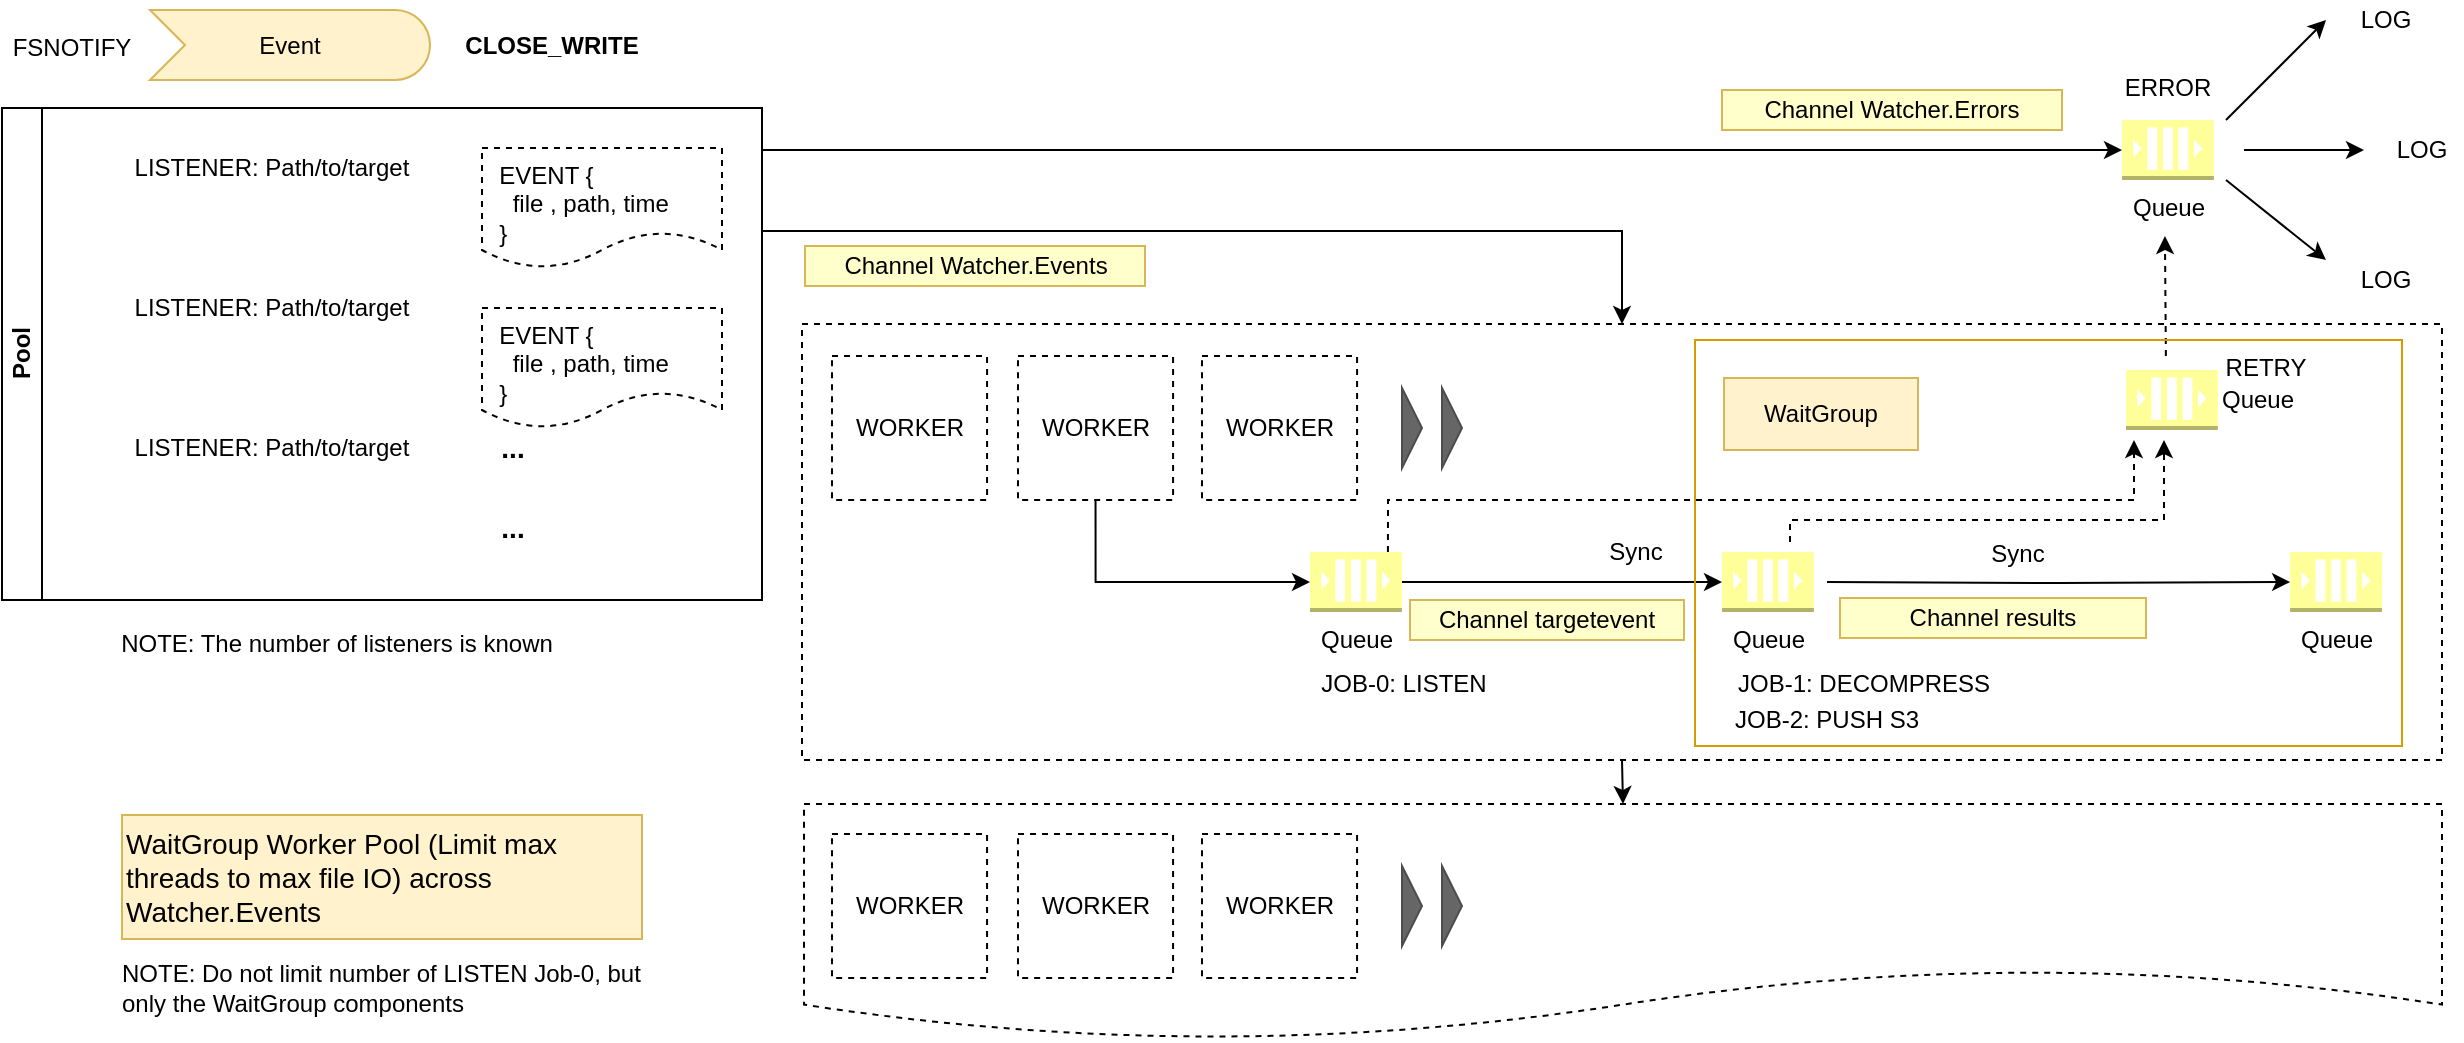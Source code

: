 <mxfile version="13.7.5" type="google"><diagram id="DxxWuYDI9eI6cgFBsnyQ" name="Page-1"><mxGraphModel dx="1264" dy="936" grid="1" gridSize="10" guides="1" tooltips="1" connect="1" arrows="1" fold="1" page="1" pageScale="1" pageWidth="1654" pageHeight="1169" math="0" shadow="0"><root><mxCell id="0"/><mxCell id="1" parent="0"/><mxCell id="ur7DVUvunK1sL5p3d5rt-17" style="edgeStyle=orthogonalEdgeStyle;rounded=0;orthogonalLoop=1;jettySize=auto;html=1;exitX=0.5;exitY=1;exitDx=0;exitDy=0;entryX=0.5;entryY=0;entryDx=0;entryDy=0;" parent="1" source="Nj29ORURH4602lycPHdE-22" target="ur7DVUvunK1sL5p3d5rt-5" edge="1"><mxGeometry relative="1" as="geometry"/></mxCell><mxCell id="Nj29ORURH4602lycPHdE-22" value="" style="rounded=0;whiteSpace=wrap;html=1;dashed=1;" parent="1" vertex="1"><mxGeometry x="530" y="392" width="820" height="218" as="geometry"/></mxCell><mxCell id="Nj29ORURH4602lycPHdE-23" style="edgeStyle=orthogonalEdgeStyle;rounded=0;orthogonalLoop=1;jettySize=auto;html=1;exitX=1;exitY=0.25;exitDx=0;exitDy=0;entryX=0.5;entryY=0;entryDx=0;entryDy=0;" parent="1" source="Nj29ORURH4602lycPHdE-8" target="Nj29ORURH4602lycPHdE-22" edge="1"><mxGeometry relative="1" as="geometry"/></mxCell><mxCell id="Nj29ORURH4602lycPHdE-36" style="edgeStyle=orthogonalEdgeStyle;rounded=0;orthogonalLoop=1;jettySize=auto;html=1;exitX=1;exitY=0;exitDx=0;exitDy=0;entryX=0;entryY=0.5;entryDx=0;entryDy=0;entryPerimeter=0;" parent="1" source="Nj29ORURH4602lycPHdE-8" target="Nj29ORURH4602lycPHdE-58" edge="1"><mxGeometry relative="1" as="geometry"><mxPoint x="1310" y="245" as="targetPoint"/><Array as="points"><mxPoint x="510" y="305"/></Array></mxGeometry></mxCell><mxCell id="Nj29ORURH4602lycPHdE-8" value="Pool" style="swimlane;html=1;horizontal=0;startSize=20;" parent="1" vertex="1"><mxGeometry x="130" y="284" width="380" height="246" as="geometry"/></mxCell><mxCell id="Nj29ORURH4602lycPHdE-9" value="&amp;nbsp; EVENT {&lt;br&gt;&amp;nbsp;&amp;nbsp;&amp;nbsp; file , path, time&lt;br&gt;&amp;nbsp; }" style="shape=document;whiteSpace=wrap;html=1;boundedLbl=1;dashed=1;align=left;verticalAlign=top;" parent="Nj29ORURH4602lycPHdE-8" vertex="1"><mxGeometry x="240" y="20" width="120" height="60" as="geometry"/></mxCell><mxCell id="Nj29ORURH4602lycPHdE-13" value="&lt;font style=&quot;font-size: 14px&quot;&gt;&lt;b&gt;...&lt;/b&gt;&lt;/font&gt;" style="text;html=1;align=center;verticalAlign=middle;resizable=0;points=[];autosize=1;" parent="Nj29ORURH4602lycPHdE-8" vertex="1"><mxGeometry x="240" y="160" width="30" height="20" as="geometry"/></mxCell><mxCell id="Nj29ORURH4602lycPHdE-15" value="LISTENER: Path/to/target" style="text;html=1;strokeColor=none;fillColor=none;align=center;verticalAlign=middle;whiteSpace=wrap;rounded=0;dashed=1;" parent="Nj29ORURH4602lycPHdE-8" vertex="1"><mxGeometry x="40" y="20" width="190" height="20" as="geometry"/></mxCell><mxCell id="Nj29ORURH4602lycPHdE-16" value="LISTENER: Path/to/target" style="text;html=1;strokeColor=none;fillColor=none;align=center;verticalAlign=middle;whiteSpace=wrap;rounded=0;dashed=1;" parent="Nj29ORURH4602lycPHdE-8" vertex="1"><mxGeometry x="40" y="90" width="190" height="20" as="geometry"/></mxCell><mxCell id="Nj29ORURH4602lycPHdE-17" value="LISTENER: Path/to/target" style="text;html=1;strokeColor=none;fillColor=none;align=center;verticalAlign=middle;whiteSpace=wrap;rounded=0;dashed=1;" parent="Nj29ORURH4602lycPHdE-8" vertex="1"><mxGeometry x="40" y="160" width="190" height="20" as="geometry"/></mxCell><mxCell id="Nj29ORURH4602lycPHdE-19" value="&lt;font style=&quot;font-size: 14px&quot;&gt;&lt;b&gt;...&lt;/b&gt;&lt;/font&gt;" style="text;html=1;align=center;verticalAlign=middle;resizable=0;points=[];autosize=1;" parent="Nj29ORURH4602lycPHdE-8" vertex="1"><mxGeometry x="240" y="200" width="30" height="20" as="geometry"/></mxCell><mxCell id="Nj29ORURH4602lycPHdE-32" value="&amp;nbsp; EVENT {&lt;br&gt;&amp;nbsp;&amp;nbsp;&amp;nbsp; file , path, time&lt;br&gt;&amp;nbsp; }" style="shape=document;whiteSpace=wrap;html=1;boundedLbl=1;dashed=1;align=left;verticalAlign=top;" parent="Nj29ORURH4602lycPHdE-8" vertex="1"><mxGeometry x="240" y="100" width="120" height="60" as="geometry"/></mxCell><mxCell id="AVGsMBjydCBOtf7g-ODe-2" style="edgeStyle=orthogonalEdgeStyle;rounded=0;orthogonalLoop=1;jettySize=auto;html=1;exitX=0.5;exitY=1;exitDx=0;exitDy=0;entryX=0;entryY=0.5;entryDx=0;entryDy=0;entryPerimeter=0;" parent="1" source="Nj29ORURH4602lycPHdE-25" target="Nj29ORURH4602lycPHdE-28" edge="1"><mxGeometry relative="1" as="geometry"/></mxCell><mxCell id="Nj29ORURH4602lycPHdE-25" value="WORKER" style="rounded=0;whiteSpace=wrap;html=1;dashed=1;" parent="1" vertex="1"><mxGeometry x="638" y="408" width="77.54" height="72" as="geometry"/></mxCell><mxCell id="AVGsMBjydCBOtf7g-ODe-3" style="edgeStyle=orthogonalEdgeStyle;rounded=0;orthogonalLoop=1;jettySize=auto;html=1;exitX=1;exitY=0.5;exitDx=0;exitDy=0;exitPerimeter=0;entryX=0;entryY=0.5;entryDx=0;entryDy=0;entryPerimeter=0;" parent="1" source="Nj29ORURH4602lycPHdE-28" target="Nj29ORURH4602lycPHdE-46" edge="1"><mxGeometry relative="1" as="geometry"/></mxCell><mxCell id="QDVXEeXAjDUbMPCzoTuT-4" style="edgeStyle=orthogonalEdgeStyle;rounded=0;orthogonalLoop=1;jettySize=auto;html=1;exitX=0.5;exitY=0;exitDx=0;exitDy=0;exitPerimeter=0;dashed=1;" edge="1" parent="1"><mxGeometry relative="1" as="geometry"><mxPoint x="1196" y="450" as="targetPoint"/><mxPoint x="822.97" y="506" as="sourcePoint"/><Array as="points"><mxPoint x="823" y="480"/><mxPoint x="1196" y="480"/></Array></mxGeometry></mxCell><mxCell id="Nj29ORURH4602lycPHdE-28" value="Queue" style="outlineConnect=0;dashed=0;verticalLabelPosition=bottom;verticalAlign=top;align=center;html=1;shape=mxgraph.aws3.queue;gradientColor=none;fillColor=#FFFF99;" parent="1" vertex="1"><mxGeometry x="784" y="506" width="45.94" height="30" as="geometry"/></mxCell><mxCell id="Nj29ORURH4602lycPHdE-29" value="Event" style="html=1;outlineConnect=0;whiteSpace=wrap;fillColor=#fff2cc;shape=mxgraph.archimate3.event;strokeColor=#d6b656;" parent="1" vertex="1"><mxGeometry x="204" y="235" width="140" height="35" as="geometry"/></mxCell><mxCell id="Nj29ORURH4602lycPHdE-30" value="FSNOTIFY" style="text;html=1;strokeColor=none;fillColor=none;align=center;verticalAlign=middle;whiteSpace=wrap;rounded=0;dashed=1;" parent="1" vertex="1"><mxGeometry x="145" y="244" width="40" height="20" as="geometry"/></mxCell><mxCell id="Nj29ORURH4602lycPHdE-31" value="&lt;b&gt;CLOSE_WRITE&lt;/b&gt;" style="text;html=1;strokeColor=none;fillColor=none;align=center;verticalAlign=middle;whiteSpace=wrap;rounded=0;dashed=1;" parent="1" vertex="1"><mxGeometry x="385" y="242.5" width="40" height="20" as="geometry"/></mxCell><mxCell id="Nj29ORURH4602lycPHdE-35" value="Channel Watcher.Events" style="text;html=1;strokeColor=#d6b656;align=center;verticalAlign=middle;whiteSpace=wrap;rounded=0;fillColor=#FFFFCC;" parent="1" vertex="1"><mxGeometry x="531.5" y="353" width="170" height="20" as="geometry"/></mxCell><mxCell id="Nj29ORURH4602lycPHdE-38" value="" style="endArrow=classic;html=1;" parent="1" edge="1"><mxGeometry width="50" height="50" relative="1" as="geometry"><mxPoint x="1242" y="290" as="sourcePoint"/><mxPoint x="1292" y="240" as="targetPoint"/></mxGeometry></mxCell><mxCell id="Nj29ORURH4602lycPHdE-39" value="" style="endArrow=classic;html=1;" parent="1" edge="1"><mxGeometry width="50" height="50" relative="1" as="geometry"><mxPoint x="1251" y="305" as="sourcePoint"/><mxPoint x="1311" y="305" as="targetPoint"/></mxGeometry></mxCell><mxCell id="Nj29ORURH4602lycPHdE-40" value="" style="endArrow=classic;html=1;" parent="1" edge="1"><mxGeometry width="50" height="50" relative="1" as="geometry"><mxPoint x="1242" y="320" as="sourcePoint"/><mxPoint x="1292" y="360" as="targetPoint"/></mxGeometry></mxCell><mxCell id="Nj29ORURH4602lycPHdE-41" value="LOG" style="text;html=1;strokeColor=none;fillColor=none;align=center;verticalAlign=middle;whiteSpace=wrap;rounded=0;dashed=1;" parent="1" vertex="1"><mxGeometry x="1302" y="230" width="40" height="20" as="geometry"/></mxCell><mxCell id="Nj29ORURH4602lycPHdE-42" value="LOG" style="text;html=1;strokeColor=none;fillColor=none;align=center;verticalAlign=middle;whiteSpace=wrap;rounded=0;dashed=1;" parent="1" vertex="1"><mxGeometry x="1302" y="360" width="40" height="20" as="geometry"/></mxCell><mxCell id="Nj29ORURH4602lycPHdE-43" value="LOG" style="text;html=1;strokeColor=none;fillColor=none;align=center;verticalAlign=middle;whiteSpace=wrap;rounded=0;dashed=1;" parent="1" vertex="1"><mxGeometry x="1320" y="295" width="40" height="20" as="geometry"/></mxCell><mxCell id="Nj29ORURH4602lycPHdE-44" value="Channel Watcher.Errors" style="text;html=1;strokeColor=#d6b656;align=center;verticalAlign=middle;whiteSpace=wrap;rounded=0;fillColor=#FFFFCC;" parent="1" vertex="1"><mxGeometry x="990" y="275" width="170" height="20" as="geometry"/></mxCell><mxCell id="Nj29ORURH4602lycPHdE-48" style="edgeStyle=orthogonalEdgeStyle;rounded=0;orthogonalLoop=1;jettySize=auto;html=1;entryX=0;entryY=0.5;entryDx=0;entryDy=0;entryPerimeter=0;" parent="1" edge="1" target="Nj29ORURH4602lycPHdE-47"><mxGeometry relative="1" as="geometry"><mxPoint x="1196" y="521" as="targetPoint"/><mxPoint x="1042.5" y="521" as="sourcePoint"/></mxGeometry></mxCell><mxCell id="Nj29ORURH4602lycPHdE-52" style="edgeStyle=orthogonalEdgeStyle;rounded=0;orthogonalLoop=1;jettySize=auto;html=1;dashed=1;" parent="1" edge="1"><mxGeometry relative="1" as="geometry"><mxPoint x="1211" y="450" as="targetPoint"/><Array as="points"><mxPoint x="1024" y="490"/><mxPoint x="1211" y="490"/></Array><mxPoint x="1024" y="501" as="sourcePoint"/></mxGeometry></mxCell><mxCell id="Nj29ORURH4602lycPHdE-46" value="Queue" style="outlineConnect=0;dashed=0;verticalLabelPosition=bottom;verticalAlign=top;align=center;html=1;shape=mxgraph.aws3.queue;gradientColor=none;fillColor=#FFFF99;" parent="1" vertex="1"><mxGeometry x="990" y="506" width="45.94" height="30" as="geometry"/></mxCell><mxCell id="Nj29ORURH4602lycPHdE-47" value="Queue" style="outlineConnect=0;dashed=0;verticalLabelPosition=bottom;verticalAlign=top;align=center;html=1;shape=mxgraph.aws3.queue;gradientColor=none;fillColor=#FFFF99;" parent="1" vertex="1"><mxGeometry x="1274.06" y="506" width="45.94" height="30" as="geometry"/></mxCell><mxCell id="Nj29ORURH4602lycPHdE-49" value="JOB-1: DECOMPRESS" style="text;html=1;strokeColor=none;fillColor=none;align=center;verticalAlign=middle;whiteSpace=wrap;rounded=0;dashed=1;" parent="1" vertex="1"><mxGeometry x="990" y="562" width="142" height="20" as="geometry"/></mxCell><mxCell id="Nj29ORURH4602lycPHdE-50" value="JOB-2: PUSH S3" style="text;html=1;strokeColor=none;fillColor=none;align=center;verticalAlign=middle;whiteSpace=wrap;rounded=0;dashed=1;" parent="1" vertex="1"><mxGeometry x="981" y="580" width="123" height="20" as="geometry"/></mxCell><mxCell id="Nj29ORURH4602lycPHdE-54" value="Sync" style="text;html=1;strokeColor=none;fillColor=none;align=center;verticalAlign=middle;whiteSpace=wrap;rounded=0;dashed=1;" parent="1" vertex="1"><mxGeometry x="927" y="496" width="40" height="20" as="geometry"/></mxCell><mxCell id="Nj29ORURH4602lycPHdE-55" value="Sync" style="text;html=1;strokeColor=none;fillColor=none;align=center;verticalAlign=middle;whiteSpace=wrap;rounded=0;dashed=1;" parent="1" vertex="1"><mxGeometry x="1118.47" y="497" width="40" height="20" as="geometry"/></mxCell><mxCell id="Nj29ORURH4602lycPHdE-56" value="" style="triangle;whiteSpace=wrap;html=1;align=left;fillColor=#666666;strokeColor=#4D4D4D;" parent="1" vertex="1"><mxGeometry x="830" y="424" width="10" height="40" as="geometry"/></mxCell><mxCell id="Nj29ORURH4602lycPHdE-57" value="" style="triangle;whiteSpace=wrap;html=1;align=left;fillColor=#666666;strokeColor=#4D4D4D;" parent="1" vertex="1"><mxGeometry x="850" y="424" width="10" height="40" as="geometry"/></mxCell><mxCell id="Nj29ORURH4602lycPHdE-58" value="Queue" style="outlineConnect=0;dashed=0;verticalLabelPosition=bottom;verticalAlign=top;align=center;html=1;shape=mxgraph.aws3.queue;gradientColor=none;fillColor=#FFFF99;" parent="1" vertex="1"><mxGeometry x="1190" y="290" width="45.94" height="30" as="geometry"/></mxCell><mxCell id="Nj29ORURH4602lycPHdE-59" value="ERROR" style="text;html=1;strokeColor=none;fillColor=none;align=center;verticalAlign=middle;whiteSpace=wrap;rounded=0;" parent="1" vertex="1"><mxGeometry x="1192.97" y="264" width="40" height="20" as="geometry"/></mxCell><mxCell id="Nj29ORURH4602lycPHdE-64" value="RETRY" style="text;html=1;strokeColor=none;fillColor=none;align=center;verticalAlign=middle;whiteSpace=wrap;rounded=0;" parent="1" vertex="1"><mxGeometry x="1241.97" y="404" width="40" height="20" as="geometry"/></mxCell><mxCell id="Nj29ORURH4602lycPHdE-65" value="Queue" style="outlineConnect=0;dashed=0;verticalLabelPosition=middle;verticalAlign=middle;align=left;html=1;shape=mxgraph.aws3.queue;gradientColor=none;fillColor=#FFFF99;labelPosition=right;" parent="1" vertex="1"><mxGeometry x="1192" y="415" width="45.94" height="30" as="geometry"/></mxCell><mxCell id="AVGsMBjydCBOtf7g-ODe-1" value="JOB-0: LISTEN" style="text;html=1;strokeColor=none;fillColor=none;align=center;verticalAlign=middle;whiteSpace=wrap;rounded=0;dashed=1;" parent="1" vertex="1"><mxGeometry x="760" y="562" width="142" height="20" as="geometry"/></mxCell><mxCell id="AVGsMBjydCBOtf7g-ODe-4" value="Channel targetevent" style="text;html=1;strokeColor=#d6b656;align=center;verticalAlign=middle;whiteSpace=wrap;rounded=0;fillColor=#FFFFCC;" parent="1" vertex="1"><mxGeometry x="834" y="530" width="137" height="20" as="geometry"/></mxCell><mxCell id="AVGsMBjydCBOtf7g-ODe-6" value="Channel results" style="text;html=1;strokeColor=#d6b656;align=center;verticalAlign=middle;whiteSpace=wrap;rounded=0;fillColor=#FFFFCC;" parent="1" vertex="1"><mxGeometry x="1049" y="529" width="153" height="20" as="geometry"/></mxCell><mxCell id="ur7DVUvunK1sL5p3d5rt-1" value="&lt;font style=&quot;font-size: 14px&quot;&gt;WaitGroup Worker Pool (Limit max threads to max file IO) across Watcher.Events&lt;br&gt;&lt;/font&gt;" style="text;html=1;strokeColor=#d6b656;fillColor=#fff2cc;align=left;verticalAlign=middle;whiteSpace=wrap;rounded=0;" parent="1" vertex="1"><mxGeometry x="190" y="637.5" width="260" height="62" as="geometry"/></mxCell><mxCell id="ur7DVUvunK1sL5p3d5rt-2" value="WaitGroup" style="text;html=1;strokeColor=#d6b656;fillColor=#fff2cc;align=center;verticalAlign=middle;whiteSpace=wrap;rounded=0;" parent="1" vertex="1"><mxGeometry x="991" y="419" width="97" height="36" as="geometry"/></mxCell><mxCell id="ur7DVUvunK1sL5p3d5rt-5" value="" style="shape=document;whiteSpace=wrap;html=1;boundedLbl=1;fillColor=none;align=left;dashed=1;" parent="1" vertex="1"><mxGeometry x="531" y="632" width="819" height="118" as="geometry"/></mxCell><mxCell id="ur7DVUvunK1sL5p3d5rt-16" value="NOTE: The number of listeners is known" style="text;html=1;strokeColor=none;fillColor=none;align=center;verticalAlign=middle;whiteSpace=wrap;rounded=0;dashed=1;" parent="1" vertex="1"><mxGeometry x="160" y="542" width="275" height="20" as="geometry"/></mxCell><mxCell id="ur7DVUvunK1sL5p3d5rt-18" value="NOTE: Do not limit number of LISTEN Job-0, but only the WaitGroup components" style="text;html=1;strokeColor=none;fillColor=none;align=left;verticalAlign=middle;whiteSpace=wrap;rounded=0;dashed=1;" parent="1" vertex="1"><mxGeometry x="187.5" y="713.5" width="269" height="20" as="geometry"/></mxCell><mxCell id="QDVXEeXAjDUbMPCzoTuT-1" value="WORKER" style="rounded=0;whiteSpace=wrap;html=1;dashed=1;" vertex="1" parent="1"><mxGeometry x="545" y="408" width="77.54" height="72" as="geometry"/></mxCell><mxCell id="QDVXEeXAjDUbMPCzoTuT-2" value="WORKER" style="rounded=0;whiteSpace=wrap;html=1;dashed=1;" vertex="1" parent="1"><mxGeometry x="730" y="408" width="77.54" height="72" as="geometry"/></mxCell><mxCell id="QDVXEeXAjDUbMPCzoTuT-5" value="WORKER" style="rounded=0;whiteSpace=wrap;html=1;dashed=1;" vertex="1" parent="1"><mxGeometry x="638" y="647" width="77.54" height="72" as="geometry"/></mxCell><mxCell id="QDVXEeXAjDUbMPCzoTuT-6" value="" style="triangle;whiteSpace=wrap;html=1;align=left;fillColor=#666666;strokeColor=#4D4D4D;" vertex="1" parent="1"><mxGeometry x="830" y="663" width="10" height="40" as="geometry"/></mxCell><mxCell id="QDVXEeXAjDUbMPCzoTuT-7" value="" style="triangle;whiteSpace=wrap;html=1;align=left;fillColor=#666666;strokeColor=#4D4D4D;" vertex="1" parent="1"><mxGeometry x="850" y="663" width="10" height="40" as="geometry"/></mxCell><mxCell id="QDVXEeXAjDUbMPCzoTuT-8" value="WORKER" style="rounded=0;whiteSpace=wrap;html=1;dashed=1;" vertex="1" parent="1"><mxGeometry x="545" y="647" width="77.54" height="72" as="geometry"/></mxCell><mxCell id="QDVXEeXAjDUbMPCzoTuT-9" value="WORKER" style="rounded=0;whiteSpace=wrap;html=1;dashed=1;" vertex="1" parent="1"><mxGeometry x="730" y="647" width="77.54" height="72" as="geometry"/></mxCell><mxCell id="QDVXEeXAjDUbMPCzoTuT-10" value="" style="endArrow=classic;html=1;dashed=1;" edge="1" parent="1"><mxGeometry width="50" height="50" relative="1" as="geometry"><mxPoint x="1211.94" y="408" as="sourcePoint"/><mxPoint x="1211.47" y="348" as="targetPoint"/></mxGeometry></mxCell><mxCell id="QDVXEeXAjDUbMPCzoTuT-11" value="" style="rounded=0;whiteSpace=wrap;html=1;align=left;strokeColor=#d79b00;fillColor=none;" vertex="1" parent="1"><mxGeometry x="976.5" y="400" width="353.5" height="203" as="geometry"/></mxCell></root></mxGraphModel></diagram></mxfile>